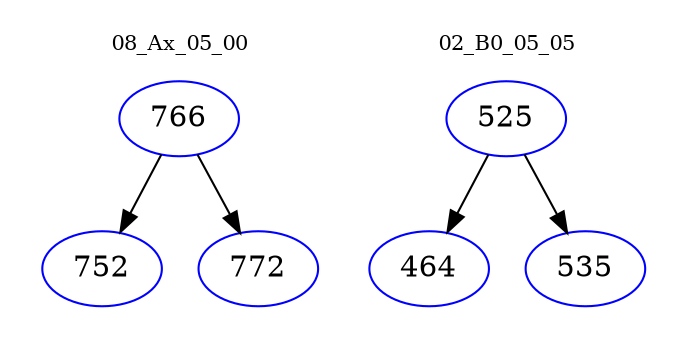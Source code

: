 digraph{
subgraph cluster_0 {
color = white
label = "08_Ax_05_00";
fontsize=10;
T0_766 [label="766", color="blue"]
T0_766 -> T0_752 [color="black"]
T0_752 [label="752", color="blue"]
T0_766 -> T0_772 [color="black"]
T0_772 [label="772", color="blue"]
}
subgraph cluster_1 {
color = white
label = "02_B0_05_05";
fontsize=10;
T1_525 [label="525", color="blue"]
T1_525 -> T1_464 [color="black"]
T1_464 [label="464", color="blue"]
T1_525 -> T1_535 [color="black"]
T1_535 [label="535", color="blue"]
}
}
